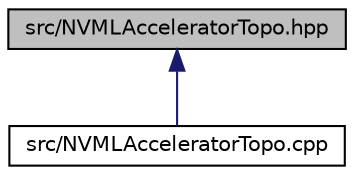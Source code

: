 digraph "src/NVMLAcceleratorTopo.hpp"
{
  edge [fontname="Helvetica",fontsize="10",labelfontname="Helvetica",labelfontsize="10"];
  node [fontname="Helvetica",fontsize="10",shape=record];
  Node5 [label="src/NVMLAcceleratorTopo.hpp",height=0.2,width=0.4,color="black", fillcolor="grey75", style="filled", fontcolor="black"];
  Node5 -> Node6 [dir="back",color="midnightblue",fontsize="10",style="solid",fontname="Helvetica"];
  Node6 [label="src/NVMLAcceleratorTopo.cpp",height=0.2,width=0.4,color="black", fillcolor="white", style="filled",URL="$_n_v_m_l_accelerator_topo_8cpp.html"];
}
